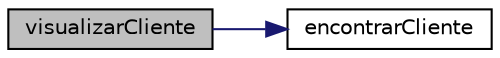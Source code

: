digraph "visualizarCliente"
{
 // LATEX_PDF_SIZE
  edge [fontname="Helvetica",fontsize="10",labelfontname="Helvetica",labelfontsize="10"];
  node [fontname="Helvetica",fontsize="10",shape=record];
  rankdir="LR";
  Node1 [label="visualizarCliente",height=0.2,width=0.4,color="black", fillcolor="grey75", style="filled", fontcolor="black",tooltip="funcao para visualizar cliente"];
  Node1 -> Node2 [color="midnightblue",fontsize="10",style="solid",fontname="Helvetica"];
  Node2 [label="encontrarCliente",height=0.2,width=0.4,color="black", fillcolor="white", style="filled",URL="$Cliente_8c.html#a39edc51899adccc37eef0c940d9b6573",tooltip="Funcao para encontrar um cliente."];
}
